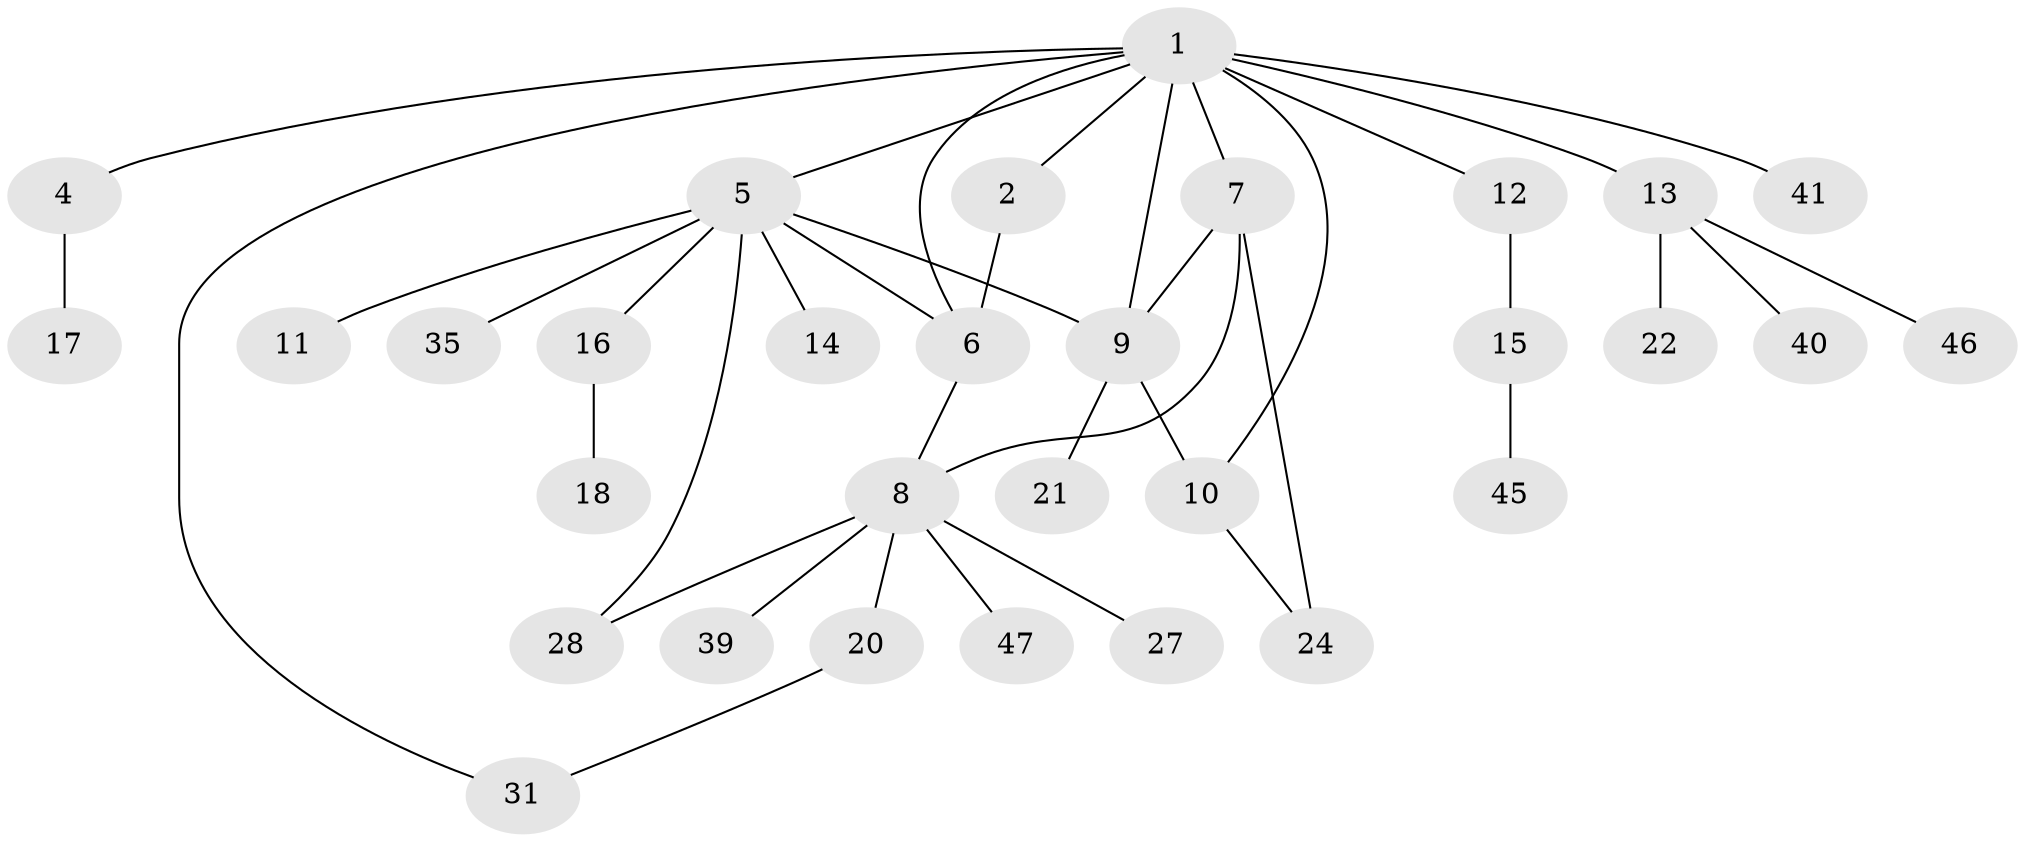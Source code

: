 // original degree distribution, {6: 0.06382978723404255, 3: 0.0851063829787234, 8: 0.06382978723404255, 4: 0.02127659574468085, 1: 0.44680851063829785, 2: 0.2978723404255319, 5: 0.02127659574468085}
// Generated by graph-tools (version 1.1) at 2025/42/03/06/25 10:42:06]
// undirected, 31 vertices, 39 edges
graph export_dot {
graph [start="1"]
  node [color=gray90,style=filled];
  1 [super="+3"];
  2 [super="+25"];
  4 [super="+30"];
  5 [super="+34"];
  6;
  7 [super="+33"];
  8 [super="+42"];
  9 [super="+19"];
  10;
  11;
  12;
  13 [super="+37"];
  14 [super="+44"];
  15 [super="+26"];
  16;
  17 [super="+23"];
  18 [super="+43"];
  20;
  21 [super="+32"];
  22 [super="+29"];
  24 [super="+36"];
  27;
  28;
  31 [super="+38"];
  35;
  39;
  40;
  41;
  45;
  46;
  47;
  1 -- 2;
  1 -- 7 [weight=2];
  1 -- 10;
  1 -- 12;
  1 -- 4;
  1 -- 6;
  1 -- 9;
  1 -- 41;
  1 -- 13;
  1 -- 5;
  1 -- 31;
  2 -- 6;
  4 -- 17;
  5 -- 6;
  5 -- 9;
  5 -- 11;
  5 -- 14;
  5 -- 16;
  5 -- 28;
  5 -- 35;
  6 -- 8;
  7 -- 8;
  7 -- 9;
  7 -- 24;
  8 -- 20;
  8 -- 27;
  8 -- 28;
  8 -- 39;
  8 -- 47;
  9 -- 10;
  9 -- 21;
  10 -- 24;
  12 -- 15;
  13 -- 22;
  13 -- 40;
  13 -- 46;
  15 -- 45;
  16 -- 18;
  20 -- 31;
}
